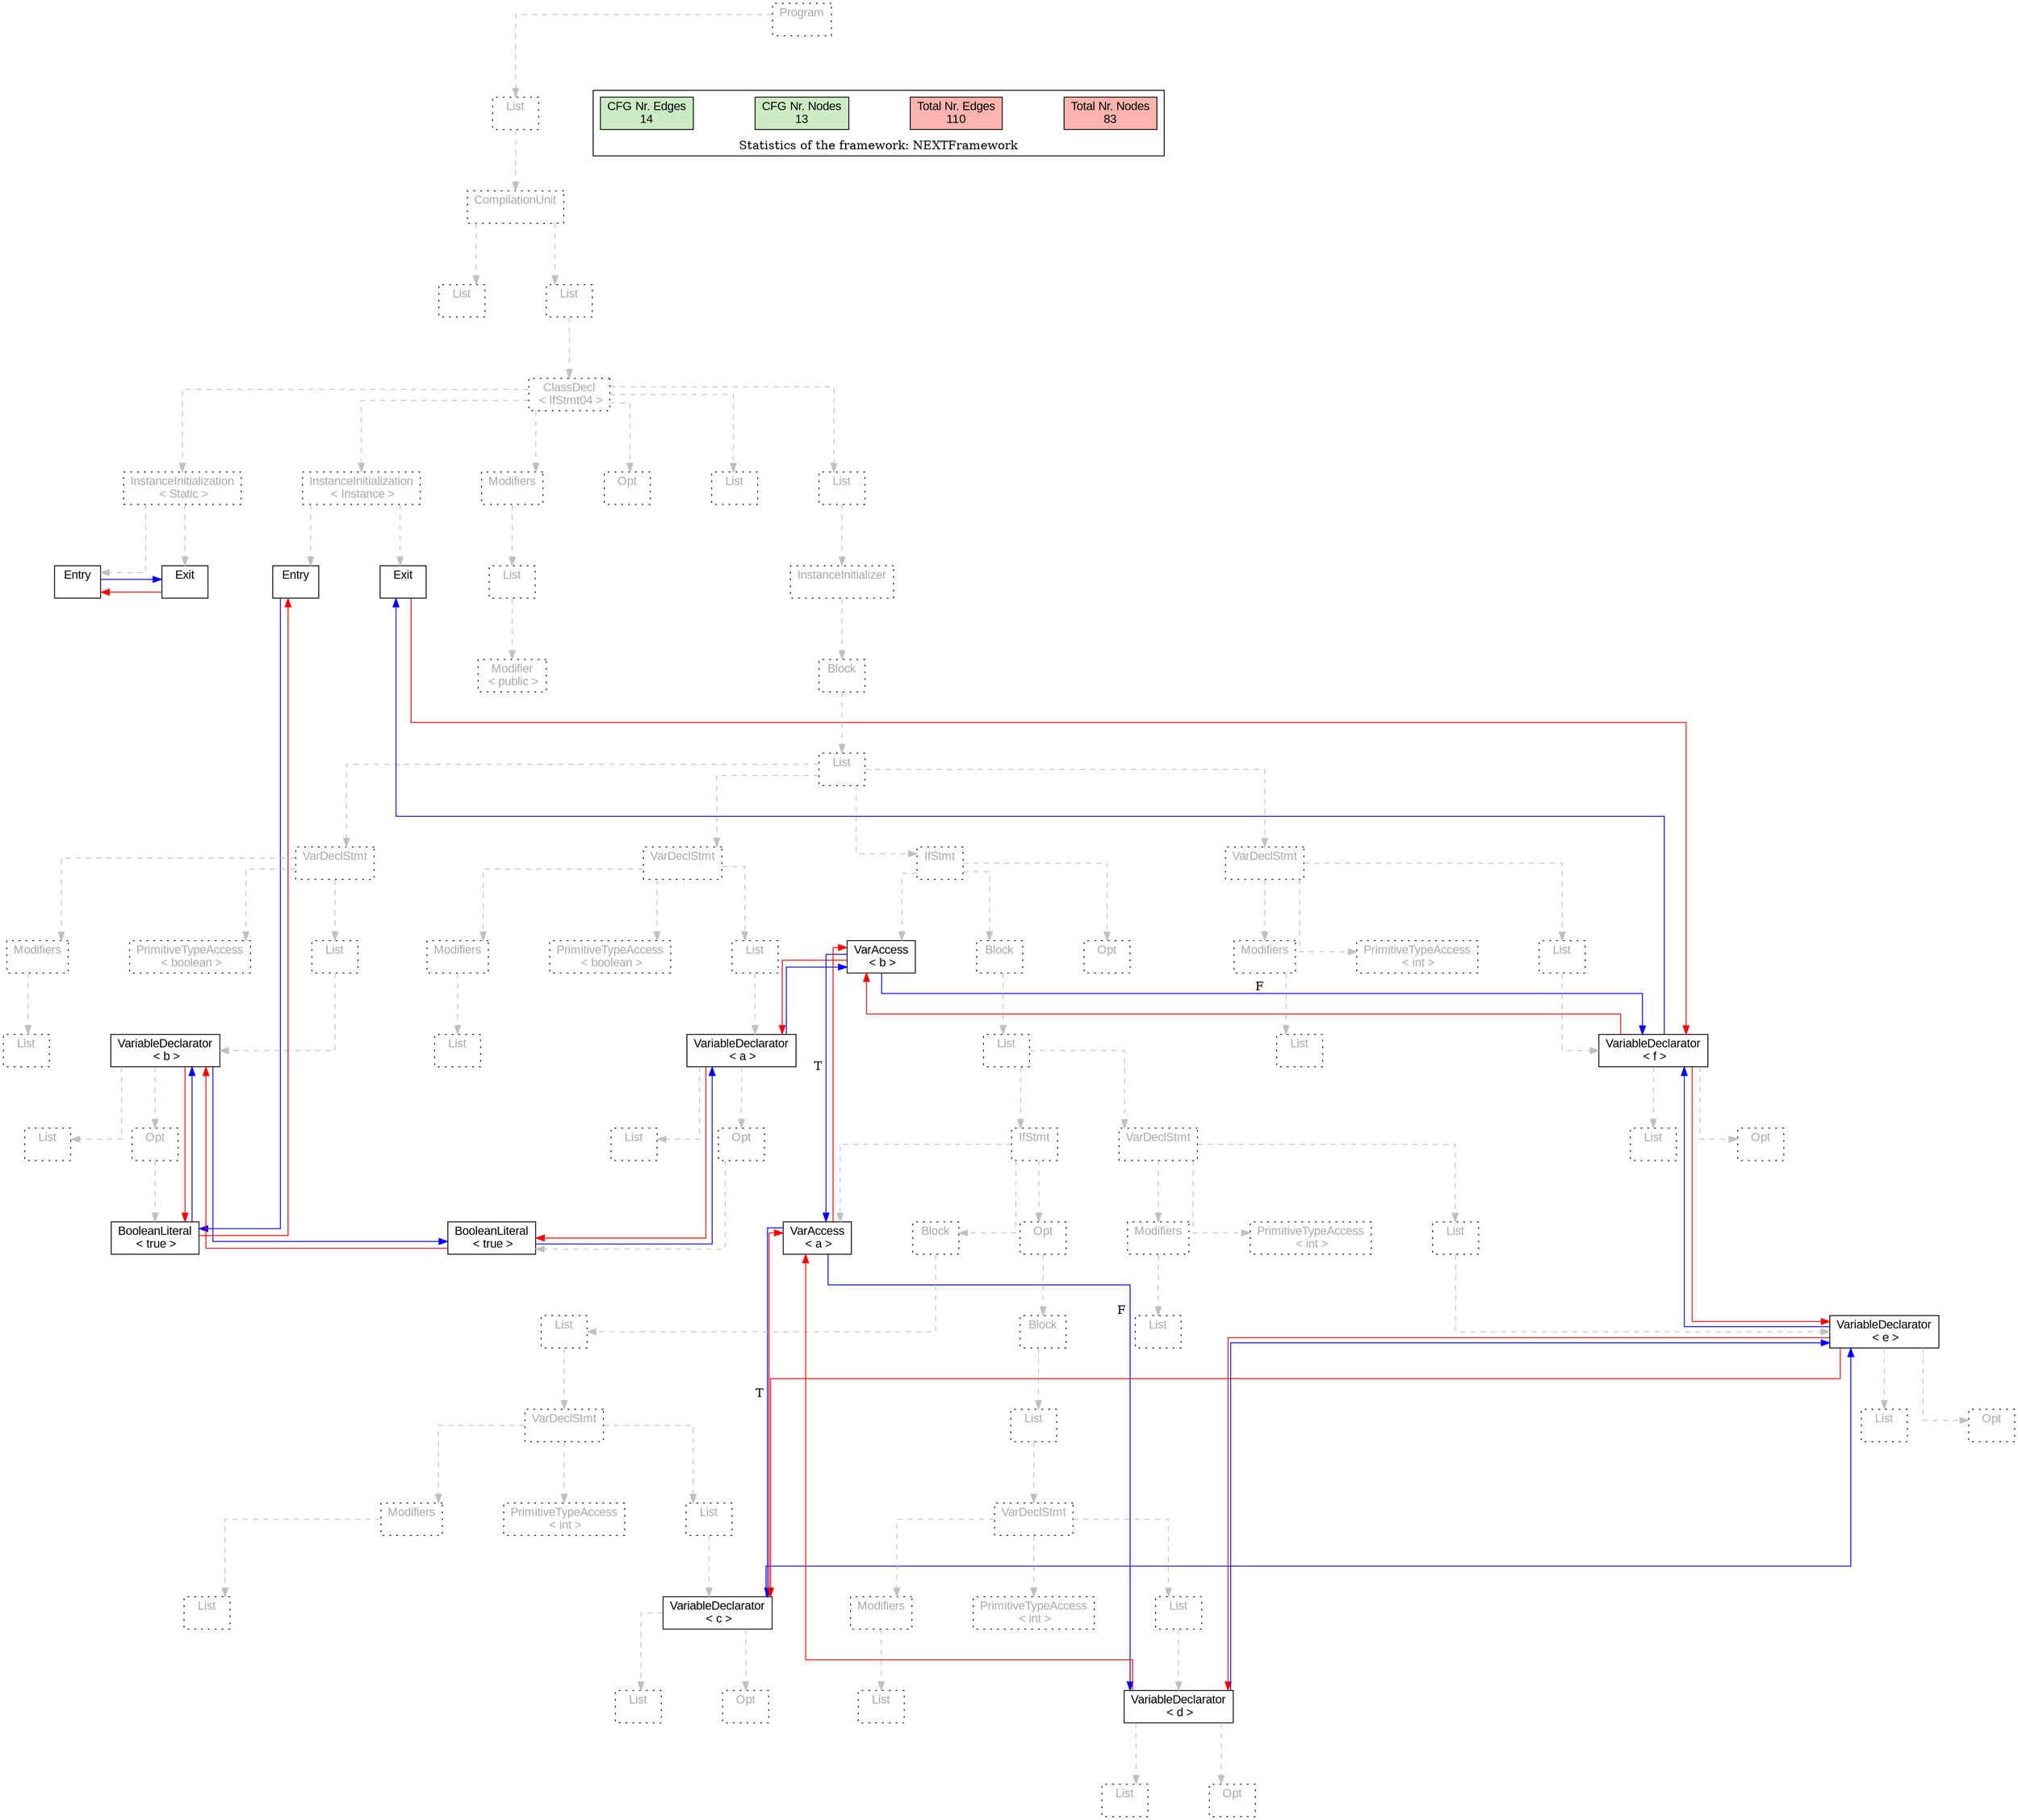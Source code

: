 digraph G {
graph [splines=ortho, nodesep="1", ranksep="1"]
node [shape=rect, fontname=Arial];
{ rank = same; "Program[0]"}
{ rank = same; "List[1]"}
{ rank = same; "CompilationUnit[2]"}
{ rank = same; "List[3]"; "List[4]"}
{ rank = same; "ClassDecl[5]"}
{ rank = same; "Modifiers[22]"; "Opt[25]"; "List[26]"; "List[27]"; "InstanceInitialization[6]"; "InstanceInitialization[14]"}
{ rank = same; "List[23]"; "InstanceInitializer[28]"; "Entry[7]"; "Exit[8]"; "Entry[15]"; "Exit[16]"}
{ rank = same; "Modifier[24]"; "Block[29]"}
{ rank = same; "List[30]"}
{ rank = same; "VarDeclStmt[31]"; "VarDeclStmt[40]"; "IfStmt[49]"; "VarDeclStmt[85]"}
{ rank = same; "Modifiers[32]"; "PrimitiveTypeAccess[34]"; "List[35]"; "Modifiers[41]"; "PrimitiveTypeAccess[43]"; "List[44]"; "VarAccess[50]"; "Block[51]"; "Opt[84]"; "Modifiers[86]"; "PrimitiveTypeAccess[88]"; "List[89]"}
{ rank = same; "List[33]"; "VariableDeclarator[36]"; "List[42]"; "VariableDeclarator[45]"; "List[52]"; "List[87]"; "VariableDeclarator[90]"}
{ rank = same; "List[37]"; "Opt[38]"; "List[46]"; "Opt[47]"; "IfStmt[53]"; "VarDeclStmt[76]"; "List[91]"; "Opt[92]"}
{ rank = same; "BooleanLiteral[39]"; "BooleanLiteral[48]"; "VarAccess[54]"; "Block[55]"; "Opt[65]"; "Modifiers[77]"; "PrimitiveTypeAccess[79]"; "List[80]"}
{ rank = same; "List[56]"; "Block[66]"; "List[78]"; "VariableDeclarator[81]"}
{ rank = same; "VarDeclStmt[57]"; "List[67]"; "List[82]"; "Opt[83]"}
{ rank = same; "List[59]"; "VariableDeclarator[62]"; "Modifiers[69]"; "PrimitiveTypeAccess[71]"; "List[72]"}
{ rank = same; "Modifiers[58]"; "PrimitiveTypeAccess[60]"; "List[61]"; "VarDeclStmt[68]"}
{ rank = same; "List[74]"; "Opt[75]"}
{ rank = same; "List[63]"; "Opt[64]"; "List[70]"; "VariableDeclarator[73]"}
"Program[0]" [label="Program\n ", style= dotted   fillcolor="#eeeeee" fontcolor="#aaaaaa"  ]
"List[1]" [label="List\n ", style= dotted   fillcolor="#eeeeee" fontcolor="#aaaaaa"  ]
"CompilationUnit[2]" [label="CompilationUnit\n ", style= dotted   fillcolor="#eeeeee" fontcolor="#aaaaaa"  ]
"List[3]" [label="List\n ", style= dotted   fillcolor="#eeeeee" fontcolor="#aaaaaa"  ]
"List[4]" [label="List\n ", style= dotted   fillcolor="#eeeeee" fontcolor="#aaaaaa"  ]
"ClassDecl[5]" [label="ClassDecl\n < IfStmt04 >", style= dotted   fillcolor="#eeeeee" fontcolor="#aaaaaa"  ]
"Modifiers[22]" [label="Modifiers\n ", style= dotted   fillcolor="#eeeeee" fontcolor="#aaaaaa"  ]
"List[23]" [label="List\n ", style= dotted   fillcolor="#eeeeee" fontcolor="#aaaaaa"  ]
"Modifier[24]" [label="Modifier\n < public >", style= dotted   fillcolor="#eeeeee" fontcolor="#aaaaaa"  ]
"Opt[25]" [label="Opt\n ", style= dotted   fillcolor="#eeeeee" fontcolor="#aaaaaa"  ]
"List[26]" [label="List\n ", style= dotted   fillcolor="#eeeeee" fontcolor="#aaaaaa"  ]
"List[27]" [label="List\n ", style= dotted   fillcolor="#eeeeee" fontcolor="#aaaaaa"  ]
"InstanceInitializer[28]" [label="InstanceInitializer\n ", style= dotted   fillcolor="#eeeeee" fontcolor="#aaaaaa"  ]
"Block[29]" [label="Block\n ", style= dotted   fillcolor="#eeeeee" fontcolor="#aaaaaa"  ]
"List[30]" [label="List\n ", style= dotted   fillcolor="#eeeeee" fontcolor="#aaaaaa"  ]
"VarDeclStmt[31]" [label="VarDeclStmt\n ", style= dotted   fillcolor="#eeeeee" fontcolor="#aaaaaa"  ]
"Modifiers[32]" [label="Modifiers\n ", style= dotted   fillcolor="#eeeeee" fontcolor="#aaaaaa"  ]
"List[33]" [label="List\n ", style= dotted   fillcolor="#eeeeee" fontcolor="#aaaaaa"  ]
"PrimitiveTypeAccess[34]" [label="PrimitiveTypeAccess\n < boolean >", style= dotted   fillcolor="#eeeeee" fontcolor="#aaaaaa"  ]
"List[35]" [label="List\n ", style= dotted   fillcolor="#eeeeee" fontcolor="#aaaaaa"  ]
"VariableDeclarator[36]" [label="VariableDeclarator\n < b >", fillcolor=white   style=filled  ]
"List[37]" [label="List\n ", style= dotted   fillcolor="#eeeeee" fontcolor="#aaaaaa"  ]
"Opt[38]" [label="Opt\n ", style= dotted   fillcolor="#eeeeee" fontcolor="#aaaaaa"  ]
"BooleanLiteral[39]" [label="BooleanLiteral\n < true >", fillcolor=white   style=filled  ]
"VarDeclStmt[40]" [label="VarDeclStmt\n ", style= dotted   fillcolor="#eeeeee" fontcolor="#aaaaaa"  ]
"Modifiers[41]" [label="Modifiers\n ", style= dotted   fillcolor="#eeeeee" fontcolor="#aaaaaa"  ]
"List[42]" [label="List\n ", style= dotted   fillcolor="#eeeeee" fontcolor="#aaaaaa"  ]
"PrimitiveTypeAccess[43]" [label="PrimitiveTypeAccess\n < boolean >", style= dotted   fillcolor="#eeeeee" fontcolor="#aaaaaa"  ]
"List[44]" [label="List\n ", style= dotted   fillcolor="#eeeeee" fontcolor="#aaaaaa"  ]
"VariableDeclarator[45]" [label="VariableDeclarator\n < a >", fillcolor=white   style=filled  ]
"List[46]" [label="List\n ", style= dotted   fillcolor="#eeeeee" fontcolor="#aaaaaa"  ]
"Opt[47]" [label="Opt\n ", style= dotted   fillcolor="#eeeeee" fontcolor="#aaaaaa"  ]
"BooleanLiteral[48]" [label="BooleanLiteral\n < true >", fillcolor=white   style=filled  ]
"IfStmt[49]" [label="IfStmt\n ", style= dotted   fillcolor="#eeeeee" fontcolor="#aaaaaa"  ]
"VarAccess[50]" [label="VarAccess\n < b >", fillcolor=white   style=filled  ]
"Block[51]" [label="Block\n ", style= dotted   fillcolor="#eeeeee" fontcolor="#aaaaaa"  ]
"List[52]" [label="List\n ", style= dotted   fillcolor="#eeeeee" fontcolor="#aaaaaa"  ]
"IfStmt[53]" [label="IfStmt\n ", style= dotted   fillcolor="#eeeeee" fontcolor="#aaaaaa"  ]
"VarAccess[54]" [label="VarAccess\n < a >", fillcolor=white   style=filled  ]
"Block[55]" [label="Block\n ", style= dotted   fillcolor="#eeeeee" fontcolor="#aaaaaa"  ]
"List[56]" [label="List\n ", style= dotted   fillcolor="#eeeeee" fontcolor="#aaaaaa"  ]
"VarDeclStmt[57]" [label="VarDeclStmt\n ", style= dotted   fillcolor="#eeeeee" fontcolor="#aaaaaa"  ]
"Modifiers[58]" [label="Modifiers\n ", style= dotted   fillcolor="#eeeeee" fontcolor="#aaaaaa"  ]
"List[59]" [label="List\n ", style= dotted   fillcolor="#eeeeee" fontcolor="#aaaaaa"  ]
"PrimitiveTypeAccess[60]" [label="PrimitiveTypeAccess\n < int >", style= dotted   fillcolor="#eeeeee" fontcolor="#aaaaaa"  ]
"List[61]" [label="List\n ", style= dotted   fillcolor="#eeeeee" fontcolor="#aaaaaa"  ]
"VariableDeclarator[62]" [label="VariableDeclarator\n < c >", fillcolor=white   style=filled  ]
"List[63]" [label="List\n ", style= dotted   fillcolor="#eeeeee" fontcolor="#aaaaaa"  ]
"Opt[64]" [label="Opt\n ", style= dotted   fillcolor="#eeeeee" fontcolor="#aaaaaa"  ]
"Opt[65]" [label="Opt\n ", style= dotted   fillcolor="#eeeeee" fontcolor="#aaaaaa"  ]
"Block[66]" [label="Block\n ", style= dotted   fillcolor="#eeeeee" fontcolor="#aaaaaa"  ]
"List[67]" [label="List\n ", style= dotted   fillcolor="#eeeeee" fontcolor="#aaaaaa"  ]
"VarDeclStmt[68]" [label="VarDeclStmt\n ", style= dotted   fillcolor="#eeeeee" fontcolor="#aaaaaa"  ]
"Modifiers[69]" [label="Modifiers\n ", style= dotted   fillcolor="#eeeeee" fontcolor="#aaaaaa"  ]
"List[70]" [label="List\n ", style= dotted   fillcolor="#eeeeee" fontcolor="#aaaaaa"  ]
"PrimitiveTypeAccess[71]" [label="PrimitiveTypeAccess\n < int >", style= dotted   fillcolor="#eeeeee" fontcolor="#aaaaaa"  ]
"List[72]" [label="List\n ", style= dotted   fillcolor="#eeeeee" fontcolor="#aaaaaa"  ]
"VariableDeclarator[73]" [label="VariableDeclarator\n < d >", fillcolor=white   style=filled  ]
"List[74]" [label="List\n ", style= dotted   fillcolor="#eeeeee" fontcolor="#aaaaaa"  ]
"Opt[75]" [label="Opt\n ", style= dotted   fillcolor="#eeeeee" fontcolor="#aaaaaa"  ]
"VarDeclStmt[76]" [label="VarDeclStmt\n ", style= dotted   fillcolor="#eeeeee" fontcolor="#aaaaaa"  ]
"Modifiers[77]" [label="Modifiers\n ", style= dotted   fillcolor="#eeeeee" fontcolor="#aaaaaa"  ]
"List[78]" [label="List\n ", style= dotted   fillcolor="#eeeeee" fontcolor="#aaaaaa"  ]
"PrimitiveTypeAccess[79]" [label="PrimitiveTypeAccess\n < int >", style= dotted   fillcolor="#eeeeee" fontcolor="#aaaaaa"  ]
"List[80]" [label="List\n ", style= dotted   fillcolor="#eeeeee" fontcolor="#aaaaaa"  ]
"VariableDeclarator[81]" [label="VariableDeclarator\n < e >", fillcolor=white   style=filled  ]
"List[82]" [label="List\n ", style= dotted   fillcolor="#eeeeee" fontcolor="#aaaaaa"  ]
"Opt[83]" [label="Opt\n ", style= dotted   fillcolor="#eeeeee" fontcolor="#aaaaaa"  ]
"Opt[84]" [label="Opt\n ", style= dotted   fillcolor="#eeeeee" fontcolor="#aaaaaa"  ]
"VarDeclStmt[85]" [label="VarDeclStmt\n ", style= dotted   fillcolor="#eeeeee" fontcolor="#aaaaaa"  ]
"Modifiers[86]" [label="Modifiers\n ", style= dotted   fillcolor="#eeeeee" fontcolor="#aaaaaa"  ]
"List[87]" [label="List\n ", style= dotted   fillcolor="#eeeeee" fontcolor="#aaaaaa"  ]
"PrimitiveTypeAccess[88]" [label="PrimitiveTypeAccess\n < int >", style= dotted   fillcolor="#eeeeee" fontcolor="#aaaaaa"  ]
"List[89]" [label="List\n ", style= dotted   fillcolor="#eeeeee" fontcolor="#aaaaaa"  ]
"VariableDeclarator[90]" [label="VariableDeclarator\n < f >", fillcolor=white   style=filled  ]
"List[91]" [label="List\n ", style= dotted   fillcolor="#eeeeee" fontcolor="#aaaaaa"  ]
"Opt[92]" [label="Opt\n ", style= dotted   fillcolor="#eeeeee" fontcolor="#aaaaaa"  ]
"InstanceInitialization[6]" [label="InstanceInitialization\n < Instance >", style= dotted   fillcolor="#eeeeee" fontcolor="#aaaaaa"  ]
"Entry[7]" [label="Entry\n ", fillcolor=white   style=filled  ]
"Exit[8]" [label="Exit\n ", fillcolor=white   style=filled  ]
"InstanceInitialization[14]" [label="InstanceInitialization\n < Static >", style= dotted   fillcolor="#eeeeee" fontcolor="#aaaaaa"  ]
"Entry[15]" [label="Entry\n ", fillcolor=white   style=filled  ]
"Exit[16]" [label="Exit\n ", fillcolor=white   style=filled  ]
"CompilationUnit[2]" -> "List[3]" [style=dashed, color=gray]
"List[23]" -> "Modifier[24]" [style=dashed, color=gray]
"Modifiers[22]" -> "List[23]" [style=dashed, color=gray]
"ClassDecl[5]" -> "Modifiers[22]" [style=dashed, color=gray]
"ClassDecl[5]" -> "Opt[25]" [style=dashed, color=gray]
"ClassDecl[5]" -> "List[26]" [style=dashed, color=gray]
"Modifiers[32]" -> "List[33]" [style=dashed, color=gray]
"VarDeclStmt[31]" -> "Modifiers[32]" [style=dashed, color=gray]
"VarDeclStmt[31]" -> "PrimitiveTypeAccess[34]" [style=dashed, color=gray]
"VariableDeclarator[36]" -> "List[37]" [style=dashed, color=gray]
"Opt[38]" -> "BooleanLiteral[39]" [style=dashed, color=gray]
"VariableDeclarator[36]" -> "Opt[38]" [style=dashed, color=gray]
"List[35]" -> "VariableDeclarator[36]" [style=dashed, color=gray]
"VarDeclStmt[31]" -> "List[35]" [style=dashed, color=gray]
"List[30]" -> "VarDeclStmt[31]" [style=dashed, color=gray]
"Modifiers[41]" -> "List[42]" [style=dashed, color=gray]
"VarDeclStmt[40]" -> "Modifiers[41]" [style=dashed, color=gray]
"VarDeclStmt[40]" -> "PrimitiveTypeAccess[43]" [style=dashed, color=gray]
"VariableDeclarator[45]" -> "List[46]" [style=dashed, color=gray]
"Opt[47]" -> "BooleanLiteral[48]" [style=dashed, color=gray]
"VariableDeclarator[45]" -> "Opt[47]" [style=dashed, color=gray]
"List[44]" -> "VariableDeclarator[45]" [style=dashed, color=gray]
"VarDeclStmt[40]" -> "List[44]" [style=dashed, color=gray]
"List[30]" -> "VarDeclStmt[40]" [style=dashed, color=gray]
"IfStmt[49]" -> "VarAccess[50]" [style=dashed, color=gray]
"IfStmt[53]" -> "VarAccess[54]" [style=dashed, color=gray]
"Modifiers[58]" -> "List[59]" [style=dashed, color=gray]
"VarDeclStmt[57]" -> "Modifiers[58]" [style=dashed, color=gray]
"VarDeclStmt[57]" -> "PrimitiveTypeAccess[60]" [style=dashed, color=gray]
"VariableDeclarator[62]" -> "List[63]" [style=dashed, color=gray]
"VariableDeclarator[62]" -> "Opt[64]" [style=dashed, color=gray]
"List[61]" -> "VariableDeclarator[62]" [style=dashed, color=gray]
"VarDeclStmt[57]" -> "List[61]" [style=dashed, color=gray]
"List[56]" -> "VarDeclStmt[57]" [style=dashed, color=gray]
"Block[55]" -> "List[56]" [style=dashed, color=gray]
"IfStmt[53]" -> "Block[55]" [style=dashed, color=gray]
"Modifiers[69]" -> "List[70]" [style=dashed, color=gray]
"VarDeclStmt[68]" -> "Modifiers[69]" [style=dashed, color=gray]
"VarDeclStmt[68]" -> "PrimitiveTypeAccess[71]" [style=dashed, color=gray]
"VariableDeclarator[73]" -> "List[74]" [style=dashed, color=gray]
"VariableDeclarator[73]" -> "Opt[75]" [style=dashed, color=gray]
"List[72]" -> "VariableDeclarator[73]" [style=dashed, color=gray]
"VarDeclStmt[68]" -> "List[72]" [style=dashed, color=gray]
"List[67]" -> "VarDeclStmt[68]" [style=dashed, color=gray]
"Block[66]" -> "List[67]" [style=dashed, color=gray]
"Opt[65]" -> "Block[66]" [style=dashed, color=gray]
"IfStmt[53]" -> "Opt[65]" [style=dashed, color=gray]
"List[52]" -> "IfStmt[53]" [style=dashed, color=gray]
"Modifiers[77]" -> "List[78]" [style=dashed, color=gray]
"VarDeclStmt[76]" -> "Modifiers[77]" [style=dashed, color=gray]
"VarDeclStmt[76]" -> "PrimitiveTypeAccess[79]" [style=dashed, color=gray]
"VariableDeclarator[81]" -> "List[82]" [style=dashed, color=gray]
"VariableDeclarator[81]" -> "Opt[83]" [style=dashed, color=gray]
"List[80]" -> "VariableDeclarator[81]" [style=dashed, color=gray]
"VarDeclStmt[76]" -> "List[80]" [style=dashed, color=gray]
"List[52]" -> "VarDeclStmt[76]" [style=dashed, color=gray]
"Block[51]" -> "List[52]" [style=dashed, color=gray]
"IfStmt[49]" -> "Block[51]" [style=dashed, color=gray]
"IfStmt[49]" -> "Opt[84]" [style=dashed, color=gray]
"List[30]" -> "IfStmt[49]" [style=dashed, color=gray]
"Modifiers[86]" -> "List[87]" [style=dashed, color=gray]
"VarDeclStmt[85]" -> "Modifiers[86]" [style=dashed, color=gray]
"VarDeclStmt[85]" -> "PrimitiveTypeAccess[88]" [style=dashed, color=gray]
"VariableDeclarator[90]" -> "List[91]" [style=dashed, color=gray]
"VariableDeclarator[90]" -> "Opt[92]" [style=dashed, color=gray]
"List[89]" -> "VariableDeclarator[90]" [style=dashed, color=gray]
"VarDeclStmt[85]" -> "List[89]" [style=dashed, color=gray]
"List[30]" -> "VarDeclStmt[85]" [style=dashed, color=gray]
"Block[29]" -> "List[30]" [style=dashed, color=gray]
"InstanceInitializer[28]" -> "Block[29]" [style=dashed, color=gray]
"List[27]" -> "InstanceInitializer[28]" [style=dashed, color=gray]
"ClassDecl[5]" -> "List[27]" [style=dashed, color=gray]
"InstanceInitialization[6]" -> "Entry[7]" [style=dashed, color=gray]
"InstanceInitialization[6]" -> "Exit[8]" [style=dashed, color=gray]
"InstanceInitialization[14]" -> "Entry[15]" [style=dashed, color=gray]
"InstanceInitialization[14]" -> "Exit[16]" [style=dashed, color=gray]
"ClassDecl[5]" -> "InstanceInitialization[6]" [style=dashed, color=gray]
"ClassDecl[5]" -> "InstanceInitialization[14]" [style=dashed, color=gray]
"List[4]" -> "ClassDecl[5]" [style=dashed, color=gray]
"CompilationUnit[2]" -> "List[4]" [style=dashed, color=gray]
"List[1]" -> "CompilationUnit[2]" [style=dashed, color=gray]
"Program[0]" -> "List[1]" [style=dashed, color=gray]
"Exit[16]" -> "Entry[15]" [color=red, constraint=false]
"Entry[15]" -> "Exit[16]" [color=blue, constraint=false, xlabel=" "] 
"Exit[8]" -> "VariableDeclarator[90]" [color=red, constraint=false]
"VariableDeclarator[90]" -> "Exit[8]" [color=blue, constraint=false, xlabel=" "] 
"VariableDeclarator[90]" -> "VarAccess[50]" [color=red, constraint=false]
"VariableDeclarator[90]" -> "VariableDeclarator[81]" [color=red, constraint=false]
"VariableDeclarator[81]" -> "VariableDeclarator[90]" [color=blue, constraint=false, xlabel=" "] 
"VariableDeclarator[81]" -> "VariableDeclarator[62]" [color=red, constraint=false]
"VariableDeclarator[81]" -> "VariableDeclarator[73]" [color=red, constraint=false]
"VariableDeclarator[62]" -> "VariableDeclarator[81]" [color=blue, constraint=false, xlabel=" "] 
"VariableDeclarator[62]" -> "VarAccess[54]" [color=red, constraint=false]
"VariableDeclarator[73]" -> "VariableDeclarator[81]" [color=blue, constraint=false, xlabel=" "] 
"VariableDeclarator[73]" -> "VarAccess[54]" [color=red, constraint=false]
"VarAccess[54]" -> "VariableDeclarator[62]" [color=blue, constraint=false, xlabel="T "] 
"VarAccess[54]" -> "VariableDeclarator[73]" [color=blue, constraint=false, xlabel="F "] 
"VarAccess[54]" -> "VarAccess[50]" [color=red, constraint=false]
"VarAccess[50]" -> "VarAccess[54]" [color=blue, constraint=false, xlabel="T "] 
"VarAccess[50]" -> "VariableDeclarator[90]" [color=blue, constraint=false, xlabel="F "] 
"VarAccess[50]" -> "VariableDeclarator[45]" [color=red, constraint=false]
"VariableDeclarator[45]" -> "VarAccess[50]" [color=blue, constraint=false, xlabel=" "] 
"VariableDeclarator[45]" -> "BooleanLiteral[48]" [color=red, constraint=false]
"BooleanLiteral[48]" -> "VariableDeclarator[45]" [color=blue, constraint=false, xlabel=" "] 
"BooleanLiteral[48]" -> "VariableDeclarator[36]" [color=red, constraint=false]
"VariableDeclarator[36]" -> "BooleanLiteral[48]" [color=blue, constraint=false, xlabel=" "] 
"VariableDeclarator[36]" -> "BooleanLiteral[39]" [color=red, constraint=false]
"BooleanLiteral[39]" -> "VariableDeclarator[36]" [color=blue, constraint=false, xlabel=" "] 
"BooleanLiteral[39]" -> "Entry[7]" [color=red, constraint=false]
"Entry[7]" -> "BooleanLiteral[39]" [color=blue, constraint=false, xlabel=" "] 
"List[3]" -> "List[4]" [style=invis]
"InstanceInitialization[14]" -> "InstanceInitialization[6]" -> "Modifiers[22]" -> "Opt[25]" -> "List[26]" -> "List[27]" [style=invis]
"VarDeclStmt[31]" -> "VarDeclStmt[40]" -> "IfStmt[49]" -> "VarDeclStmt[85]" [style=invis]
"Modifiers[32]" -> "PrimitiveTypeAccess[34]" -> "List[35]" [style=invis]
"List[37]" -> "Opt[38]" [style=invis]
"Modifiers[41]" -> "PrimitiveTypeAccess[43]" -> "List[44]" [style=invis]
"List[46]" -> "Opt[47]" [style=invis]
"VarAccess[50]" -> "Block[51]" -> "Opt[84]" [style=invis]
"IfStmt[53]" -> "VarDeclStmt[76]" [style=invis]
"VarAccess[54]" -> "Block[55]" -> "Opt[65]" [style=invis]
"Modifiers[58]" -> "PrimitiveTypeAccess[60]" -> "List[61]" [style=invis]
"List[63]" -> "Opt[64]" [style=invis]
"Modifiers[69]" -> "PrimitiveTypeAccess[71]" -> "List[72]" [style=invis]
"List[74]" -> "Opt[75]" [style=invis]
"Modifiers[77]" -> "PrimitiveTypeAccess[79]" -> "List[80]" [style=invis]
"List[82]" -> "Opt[83]" [style=invis]
"Modifiers[86]" -> "PrimitiveTypeAccess[88]" -> "List[89]" [style=invis]
"List[91]" -> "Opt[92]" [style=invis]
"Entry[7]" -> "Exit[8]" [style=invis]
"Entry[15]" -> "Exit[16]" [style=invis]

subgraph cluster_legend {
{node [style=filled, fillcolor=1, colorscheme="pastel13"]
Nodes [label="Total Nr. Nodes
83", fillcolor=1]
Edges [label="Total Nr. Edges
110", fillcolor=1]
NodesCFG [label="CFG Nr. Nodes
13", fillcolor=3]
EdgesCFG [label="CFG Nr. Edges
14", fillcolor=3]
Nodes-> "Program[0]" -> NodesCFG  [style="invis"]
Edges -> "Program[0]" ->EdgesCFG [style="invis"]}
label = "Statistics of the framework: NEXTFramework"
style="solid"
ranksep=0.05
nodesep=0.01
labelloc = b
len=2
}}